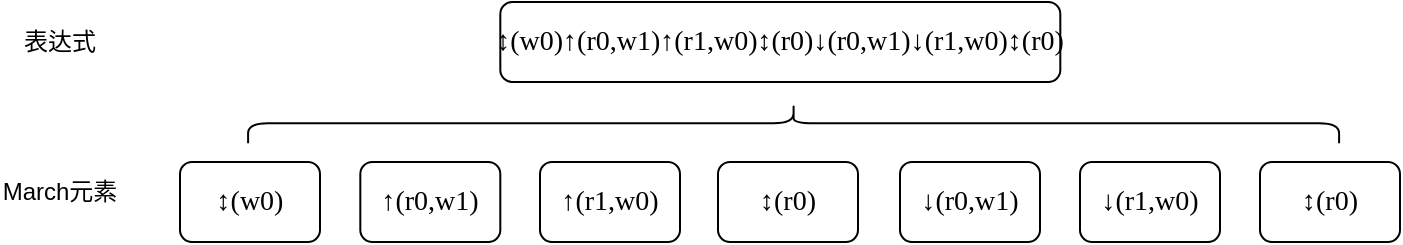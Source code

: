 <mxfile version="20.5.3" type="github">
  <diagram id="oGFlpdTqN46abrTQSJ-Q" name="第 1 页">
    <mxGraphModel dx="1422" dy="794" grid="1" gridSize="10" guides="1" tooltips="1" connect="1" arrows="1" fold="1" page="1" pageScale="1" pageWidth="827" pageHeight="1169" math="0" shadow="0">
      <root>
        <mxCell id="0" />
        <mxCell id="1" parent="0" />
        <mxCell id="kUgraecNUWA_pfVt_VVu-1" value="&lt;p class=&quot;MsoNormal&quot;&gt;&lt;span style=&quot;mso-spacerun:&#39;yes&#39;;font-family:&#39;Times New Roman&#39;;font-size:10.5pt;&lt;br/&gt;mso-font-kerning:1.0pt;&quot;&gt;↕(w0)↑(r0,w1)↑(r1,w0)↕(r0)↓(r0,w1)↓(r1,w0)↕(r0)&lt;/span&gt;&lt;/p&gt;" style="rounded=1;whiteSpace=wrap;html=1;" vertex="1" parent="1">
          <mxGeometry x="270.16" y="160" width="280" height="40" as="geometry" />
        </mxCell>
        <mxCell id="kUgraecNUWA_pfVt_VVu-3" value="&lt;p class=&quot;MsoNormal&quot;&gt;&lt;span style=&quot;mso-spacerun:&#39;yes&#39;;font-family:&#39;Times New Roman&#39;;font-size:10.5pt;&lt;br/&gt;mso-font-kerning:1.0pt;&quot;&gt;↕(w0)&lt;/span&gt;&lt;/p&gt;" style="rounded=1;whiteSpace=wrap;html=1;" vertex="1" parent="1">
          <mxGeometry x="110" y="240" width="70" height="40" as="geometry" />
        </mxCell>
        <mxCell id="kUgraecNUWA_pfVt_VVu-4" value="&lt;p class=&quot;MsoNormal&quot;&gt;&lt;span style=&quot;mso-spacerun:&#39;yes&#39;;font-family:&#39;Times New Roman&#39;;font-size:10.5pt;&#xa;mso-font-kerning:1.0pt;&quot;&gt;&lt;font face=&quot;Times New Roman&quot;&gt;↑(r0,w1)&lt;/font&gt;&lt;/span&gt;&lt;/p&gt;" style="rounded=1;whiteSpace=wrap;html=1;" vertex="1" parent="1">
          <mxGeometry x="200.16" y="240" width="70" height="40" as="geometry" />
        </mxCell>
        <mxCell id="kUgraecNUWA_pfVt_VVu-5" value="&lt;p class=&quot;MsoNormal&quot;&gt;&lt;span style=&quot;mso-spacerun:&#39;yes&#39;;font-family:&#39;Times New Roman&#39;;font-size:10.5pt;&lt;br/&gt;mso-font-kerning:1.0pt;&quot;&gt;↑(r1,w0)&lt;/span&gt;&lt;/p&gt;" style="rounded=1;whiteSpace=wrap;html=1;" vertex="1" parent="1">
          <mxGeometry x="290" y="240" width="70" height="40" as="geometry" />
        </mxCell>
        <mxCell id="kUgraecNUWA_pfVt_VVu-6" value="&lt;p class=&quot;MsoNormal&quot;&gt;&lt;span style=&quot;mso-spacerun:&#39;yes&#39;;font-family:&#39;Times New Roman&#39;;font-size:10.5pt;&lt;br/&gt;mso-font-kerning:1.0pt;&quot;&gt;↕(r0)&lt;/span&gt;&lt;/p&gt;" style="rounded=1;whiteSpace=wrap;html=1;" vertex="1" parent="1">
          <mxGeometry x="379" y="240" width="70" height="40" as="geometry" />
        </mxCell>
        <mxCell id="kUgraecNUWA_pfVt_VVu-7" value="&lt;p class=&quot;MsoNormal&quot;&gt;&lt;span style=&quot;mso-spacerun:&#39;yes&#39;;font-family:&#39;Times New Roman&#39;;font-size:10.5pt;&lt;br/&gt;mso-font-kerning:1.0pt;&quot;&gt;↓(r0,w1)&lt;/span&gt;&lt;/p&gt;" style="rounded=1;whiteSpace=wrap;html=1;" vertex="1" parent="1">
          <mxGeometry x="470" y="240" width="70" height="40" as="geometry" />
        </mxCell>
        <mxCell id="kUgraecNUWA_pfVt_VVu-8" value="&lt;p class=&quot;MsoNormal&quot;&gt;&lt;span style=&quot;mso-spacerun:&#39;yes&#39;;font-family:&#39;Times New Roman&#39;;font-size:10.5pt;&lt;br/&gt;mso-font-kerning:1.0pt;&quot;&gt;↓(r1,w0)&lt;/span&gt;&lt;/p&gt;" style="rounded=1;whiteSpace=wrap;html=1;" vertex="1" parent="1">
          <mxGeometry x="560" y="240" width="70" height="40" as="geometry" />
        </mxCell>
        <mxCell id="kUgraecNUWA_pfVt_VVu-9" value="&lt;p class=&quot;MsoNormal&quot;&gt;&lt;span style=&quot;mso-spacerun:&#39;yes&#39;;font-family:&#39;Times New Roman&#39;;font-size:10.5pt;&lt;br/&gt;mso-font-kerning:1.0pt;&quot;&gt;↕(r0)&lt;/span&gt;&lt;/p&gt;" style="rounded=1;whiteSpace=wrap;html=1;" vertex="1" parent="1">
          <mxGeometry x="650" y="240" width="70" height="40" as="geometry" />
        </mxCell>
        <mxCell id="kUgraecNUWA_pfVt_VVu-11" value="" style="shape=curlyBracket;whiteSpace=wrap;html=1;rounded=1;flipH=1;labelPosition=right;verticalLabelPosition=middle;align=left;verticalAlign=middle;rotation=-90;" vertex="1" parent="1">
          <mxGeometry x="406.8" y="-52.12" width="20" height="545.49" as="geometry" />
        </mxCell>
        <mxCell id="kUgraecNUWA_pfVt_VVu-14" value="表达式" style="text;html=1;strokeColor=none;fillColor=none;align=center;verticalAlign=middle;whiteSpace=wrap;rounded=0;" vertex="1" parent="1">
          <mxGeometry x="20" y="165" width="60" height="30" as="geometry" />
        </mxCell>
        <mxCell id="kUgraecNUWA_pfVt_VVu-15" value="March元素" style="text;html=1;strokeColor=none;fillColor=none;align=center;verticalAlign=middle;whiteSpace=wrap;rounded=0;" vertex="1" parent="1">
          <mxGeometry x="20" y="240" width="60" height="30" as="geometry" />
        </mxCell>
      </root>
    </mxGraphModel>
  </diagram>
</mxfile>
